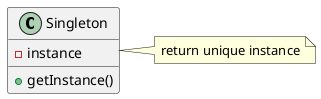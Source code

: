 @startuml

class Singleton {
    -instance
    +getInstance()
}
note right of Singleton: return unique instance
@enduml